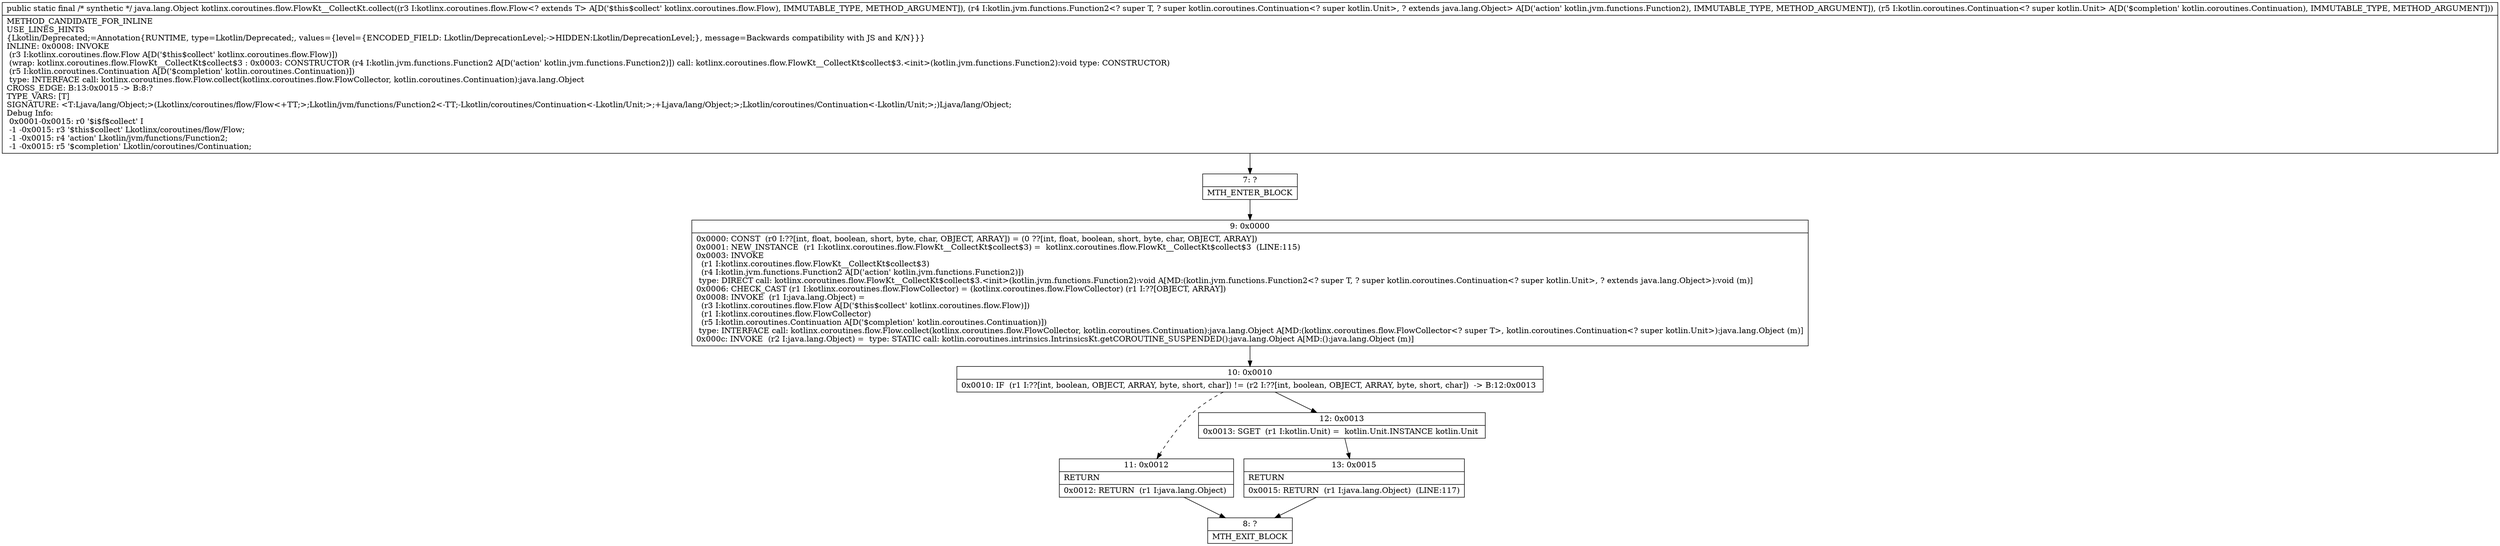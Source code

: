 digraph "CFG forkotlinx.coroutines.flow.FlowKt__CollectKt.collect(Lkotlinx\/coroutines\/flow\/Flow;Lkotlin\/jvm\/functions\/Function2;Lkotlin\/coroutines\/Continuation;)Ljava\/lang\/Object;" {
Node_7 [shape=record,label="{7\:\ ?|MTH_ENTER_BLOCK\l}"];
Node_9 [shape=record,label="{9\:\ 0x0000|0x0000: CONST  (r0 I:??[int, float, boolean, short, byte, char, OBJECT, ARRAY]) = (0 ??[int, float, boolean, short, byte, char, OBJECT, ARRAY]) \l0x0001: NEW_INSTANCE  (r1 I:kotlinx.coroutines.flow.FlowKt__CollectKt$collect$3) =  kotlinx.coroutines.flow.FlowKt__CollectKt$collect$3  (LINE:115)\l0x0003: INVOKE  \l  (r1 I:kotlinx.coroutines.flow.FlowKt__CollectKt$collect$3)\l  (r4 I:kotlin.jvm.functions.Function2 A[D('action' kotlin.jvm.functions.Function2)])\l type: DIRECT call: kotlinx.coroutines.flow.FlowKt__CollectKt$collect$3.\<init\>(kotlin.jvm.functions.Function2):void A[MD:(kotlin.jvm.functions.Function2\<? super T, ? super kotlin.coroutines.Continuation\<? super kotlin.Unit\>, ? extends java.lang.Object\>):void (m)]\l0x0006: CHECK_CAST (r1 I:kotlinx.coroutines.flow.FlowCollector) = (kotlinx.coroutines.flow.FlowCollector) (r1 I:??[OBJECT, ARRAY]) \l0x0008: INVOKE  (r1 I:java.lang.Object) = \l  (r3 I:kotlinx.coroutines.flow.Flow A[D('$this$collect' kotlinx.coroutines.flow.Flow)])\l  (r1 I:kotlinx.coroutines.flow.FlowCollector)\l  (r5 I:kotlin.coroutines.Continuation A[D('$completion' kotlin.coroutines.Continuation)])\l type: INTERFACE call: kotlinx.coroutines.flow.Flow.collect(kotlinx.coroutines.flow.FlowCollector, kotlin.coroutines.Continuation):java.lang.Object A[MD:(kotlinx.coroutines.flow.FlowCollector\<? super T\>, kotlin.coroutines.Continuation\<? super kotlin.Unit\>):java.lang.Object (m)]\l0x000c: INVOKE  (r2 I:java.lang.Object) =  type: STATIC call: kotlin.coroutines.intrinsics.IntrinsicsKt.getCOROUTINE_SUSPENDED():java.lang.Object A[MD:():java.lang.Object (m)]\l}"];
Node_10 [shape=record,label="{10\:\ 0x0010|0x0010: IF  (r1 I:??[int, boolean, OBJECT, ARRAY, byte, short, char]) != (r2 I:??[int, boolean, OBJECT, ARRAY, byte, short, char])  \-\> B:12:0x0013 \l}"];
Node_11 [shape=record,label="{11\:\ 0x0012|RETURN\l|0x0012: RETURN  (r1 I:java.lang.Object) \l}"];
Node_8 [shape=record,label="{8\:\ ?|MTH_EXIT_BLOCK\l}"];
Node_12 [shape=record,label="{12\:\ 0x0013|0x0013: SGET  (r1 I:kotlin.Unit) =  kotlin.Unit.INSTANCE kotlin.Unit \l}"];
Node_13 [shape=record,label="{13\:\ 0x0015|RETURN\l|0x0015: RETURN  (r1 I:java.lang.Object)  (LINE:117)\l}"];
MethodNode[shape=record,label="{public static final \/* synthetic *\/ java.lang.Object kotlinx.coroutines.flow.FlowKt__CollectKt.collect((r3 I:kotlinx.coroutines.flow.Flow\<? extends T\> A[D('$this$collect' kotlinx.coroutines.flow.Flow), IMMUTABLE_TYPE, METHOD_ARGUMENT]), (r4 I:kotlin.jvm.functions.Function2\<? super T, ? super kotlin.coroutines.Continuation\<? super kotlin.Unit\>, ? extends java.lang.Object\> A[D('action' kotlin.jvm.functions.Function2), IMMUTABLE_TYPE, METHOD_ARGUMENT]), (r5 I:kotlin.coroutines.Continuation\<? super kotlin.Unit\> A[D('$completion' kotlin.coroutines.Continuation), IMMUTABLE_TYPE, METHOD_ARGUMENT]))  | METHOD_CANDIDATE_FOR_INLINE\lUSE_LINES_HINTS\l\{Lkotlin\/Deprecated;=Annotation\{RUNTIME, type=Lkotlin\/Deprecated;, values=\{level=\{ENCODED_FIELD: Lkotlin\/DeprecationLevel;\-\>HIDDEN:Lkotlin\/DeprecationLevel;\}, message=Backwards compatibility with JS and K\/N\}\}\}\lINLINE: 0x0008: INVOKE  \l  (r3 I:kotlinx.coroutines.flow.Flow A[D('$this$collect' kotlinx.coroutines.flow.Flow)])\l  (wrap: kotlinx.coroutines.flow.FlowKt__CollectKt$collect$3 : 0x0003: CONSTRUCTOR  (r4 I:kotlin.jvm.functions.Function2 A[D('action' kotlin.jvm.functions.Function2)]) call: kotlinx.coroutines.flow.FlowKt__CollectKt$collect$3.\<init\>(kotlin.jvm.functions.Function2):void type: CONSTRUCTOR)\l  (r5 I:kotlin.coroutines.Continuation A[D('$completion' kotlin.coroutines.Continuation)])\l type: INTERFACE call: kotlinx.coroutines.flow.Flow.collect(kotlinx.coroutines.flow.FlowCollector, kotlin.coroutines.Continuation):java.lang.Object\lCROSS_EDGE: B:13:0x0015 \-\> B:8:?\lTYPE_VARS: [T]\lSIGNATURE: \<T:Ljava\/lang\/Object;\>(Lkotlinx\/coroutines\/flow\/Flow\<+TT;\>;Lkotlin\/jvm\/functions\/Function2\<\-TT;\-Lkotlin\/coroutines\/Continuation\<\-Lkotlin\/Unit;\>;+Ljava\/lang\/Object;\>;Lkotlin\/coroutines\/Continuation\<\-Lkotlin\/Unit;\>;)Ljava\/lang\/Object;\lDebug Info:\l  0x0001\-0x0015: r0 '$i$f$collect' I\l  \-1 \-0x0015: r3 '$this$collect' Lkotlinx\/coroutines\/flow\/Flow;\l  \-1 \-0x0015: r4 'action' Lkotlin\/jvm\/functions\/Function2;\l  \-1 \-0x0015: r5 '$completion' Lkotlin\/coroutines\/Continuation;\l}"];
MethodNode -> Node_7;Node_7 -> Node_9;
Node_9 -> Node_10;
Node_10 -> Node_11[style=dashed];
Node_10 -> Node_12;
Node_11 -> Node_8;
Node_12 -> Node_13;
Node_13 -> Node_8;
}

